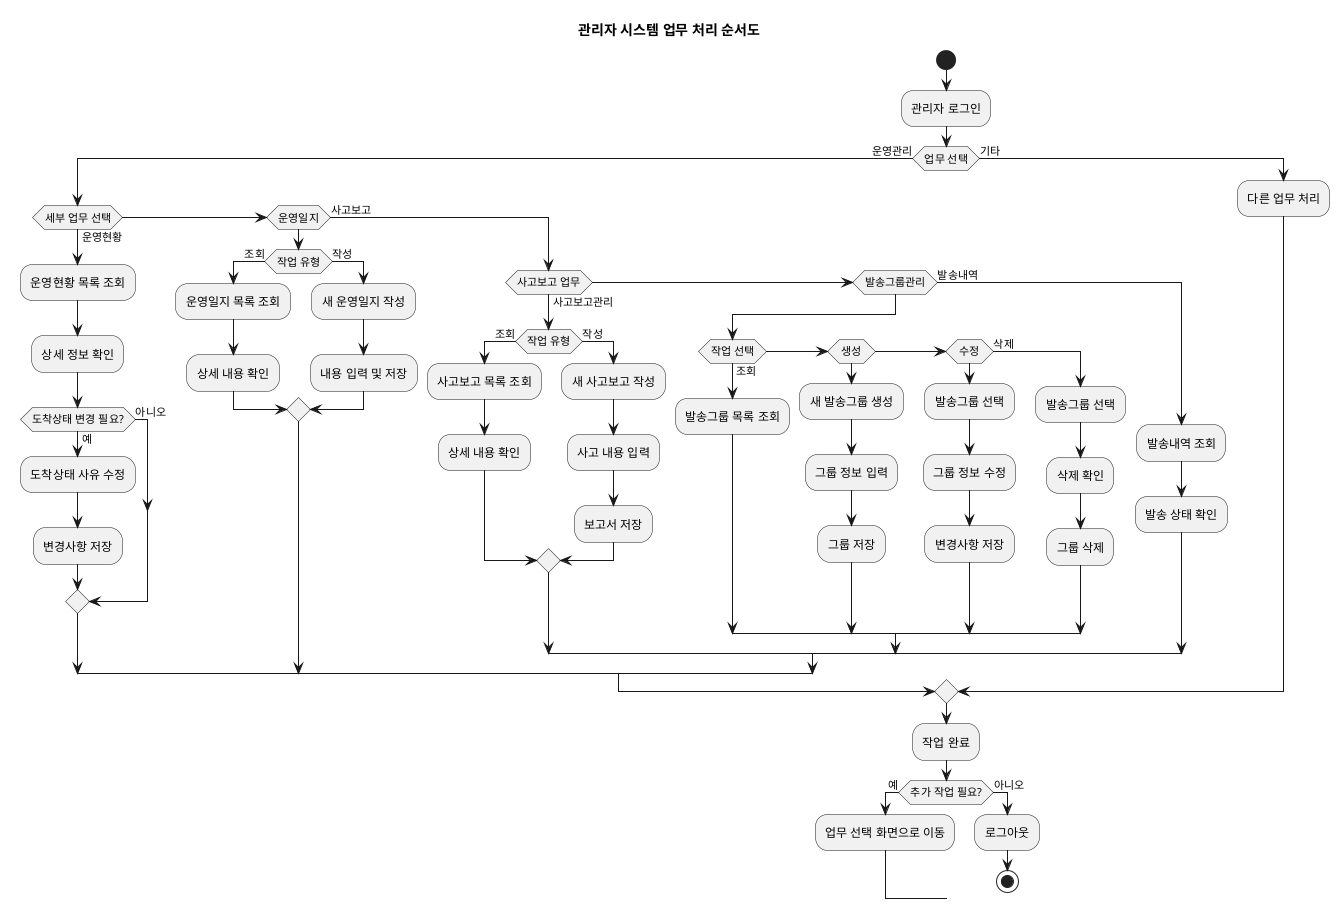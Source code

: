 @startuml admin-workflow
title 관리자 시스템 업무 처리 순서도

start

:관리자 로그인;

if (업무 선택) then (운영관리)
    
    if (세부 업무 선택) then (운영현황)
        :운영현황 목록 조회;
        :상세 정보 확인;
        if (도착상태 변경 필요?) then (예)
            :도착상태 사유 수정;
            :변경사항 저장;
        else (아니오)
        endif
        
    elseif (운영일지) then
        if (작업 유형) then (조회)
            :운영일지 목록 조회;
            :상세 내용 확인;
        else (작성)
            :새 운영일지 작성;
            :내용 입력 및 저장;
        endif
        
    else (사고보고)
        if (사고보고 업무) then (사고보고관리)
            if (작업 유형) then (조회)
                :사고보고 목록 조회;
                :상세 내용 확인;
            else (작성)
                :새 사고보고 작성;
                :사고 내용 입력;
                :보고서 저장;
            endif
            
        elseif (발송그룹관리) then
            if (작업 선택) then (조회)
                :발송그룹 목록 조회;
            elseif (생성) then
                :새 발송그룹 생성;
                :그룹 정보 입력;
                :그룹 저장;
            elseif (수정) then
                :발송그룹 선택;
                :그룹 정보 수정;
                :변경사항 저장;
            else (삭제)
                :발송그룹 선택;
                :삭제 확인;
                :그룹 삭제;
            endif
            
        else (발송내역)
            :발송내역 조회;
            :발송 상태 확인;
        endif
    endif
    
else (기타)
    :다른 업무 처리;
endif

:작업 완료;

if (추가 작업 필요?) then (예)
    :업무 선택 화면으로 이동;
else (아니오)
    :로그아웃;
    stop
endif

@enduml